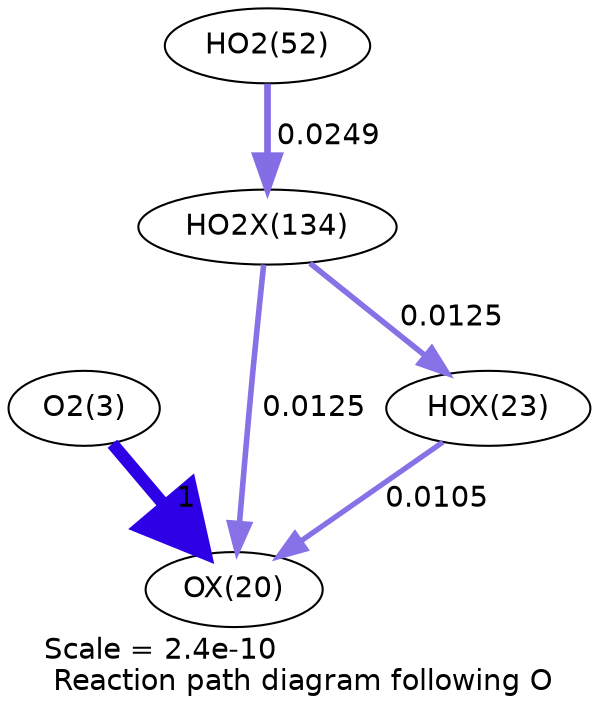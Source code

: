 digraph reaction_paths {
center=1;
s5 -> s34[fontname="Helvetica", penwidth=6, arrowsize=3, color="0.7, 1.5, 0.9"
, label=" 1"];
s43 -> s34[fontname="Helvetica", penwidth=2.69, arrowsize=1.34, color="0.7, 0.512, 0.9"
, label=" 0.0125"];
s37 -> s34[fontname="Helvetica", penwidth=2.56, arrowsize=1.28, color="0.7, 0.51, 0.9"
, label=" 0.0105"];
s23 -> s43[fontname="Helvetica", penwidth=3.21, arrowsize=1.61, color="0.7, 0.525, 0.9"
, label=" 0.0249"];
s43 -> s37[fontname="Helvetica", penwidth=2.69, arrowsize=1.34, color="0.7, 0.512, 0.9"
, label=" 0.0125"];
s5 [ fontname="Helvetica", label="O2(3)"];
s23 [ fontname="Helvetica", label="HO2(52)"];
s34 [ fontname="Helvetica", label="OX(20)"];
s37 [ fontname="Helvetica", label="HOX(23)"];
s43 [ fontname="Helvetica", label="HO2X(134)"];
 label = "Scale = 2.4e-10\l Reaction path diagram following O";
 fontname = "Helvetica";
}
